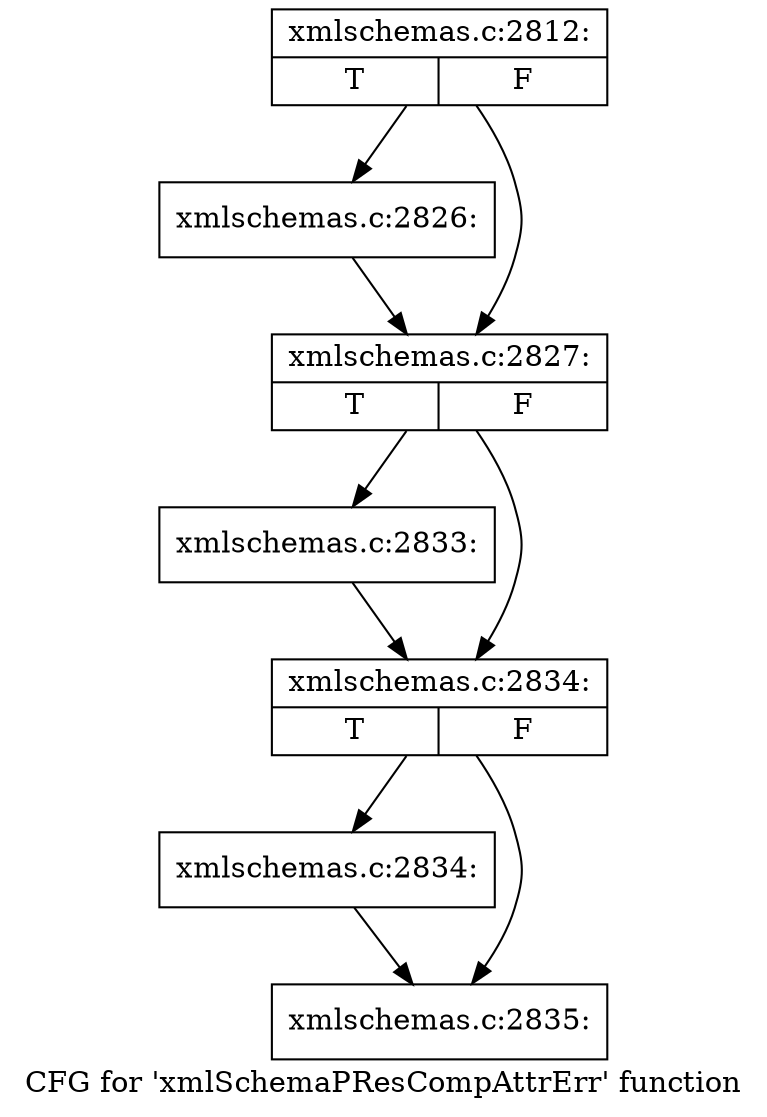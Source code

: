 digraph "CFG for 'xmlSchemaPResCompAttrErr' function" {
	label="CFG for 'xmlSchemaPResCompAttrErr' function";

	Node0x506cd90 [shape=record,label="{xmlschemas.c:2812:|{<s0>T|<s1>F}}"];
	Node0x506cd90 -> Node0x5074570;
	Node0x506cd90 -> Node0x50745c0;
	Node0x5074570 [shape=record,label="{xmlschemas.c:2826:}"];
	Node0x5074570 -> Node0x50745c0;
	Node0x50745c0 [shape=record,label="{xmlschemas.c:2827:|{<s0>T|<s1>F}}"];
	Node0x50745c0 -> Node0x50754e0;
	Node0x50745c0 -> Node0x5075530;
	Node0x50754e0 [shape=record,label="{xmlschemas.c:2833:}"];
	Node0x50754e0 -> Node0x5075530;
	Node0x5075530 [shape=record,label="{xmlschemas.c:2834:|{<s0>T|<s1>F}}"];
	Node0x5075530 -> Node0x5075bc0;
	Node0x5075530 -> Node0x5075c10;
	Node0x5075bc0 [shape=record,label="{xmlschemas.c:2834:}"];
	Node0x5075bc0 -> Node0x5075c10;
	Node0x5075c10 [shape=record,label="{xmlschemas.c:2835:}"];
}
